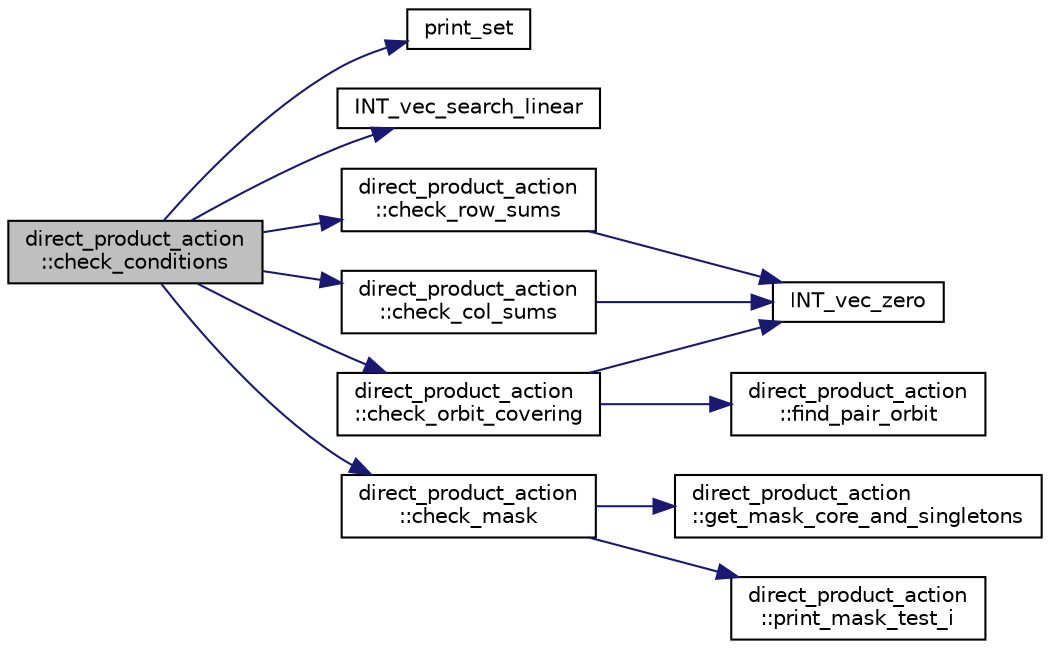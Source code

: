 digraph "direct_product_action::check_conditions"
{
  edge [fontname="Helvetica",fontsize="10",labelfontname="Helvetica",labelfontsize="10"];
  node [fontname="Helvetica",fontsize="10",shape=record];
  rankdir="LR";
  Node8 [label="direct_product_action\l::check_conditions",height=0.2,width=0.4,color="black", fillcolor="grey75", style="filled", fontcolor="black"];
  Node8 -> Node9 [color="midnightblue",fontsize="10",style="solid",fontname="Helvetica"];
  Node9 [label="print_set",height=0.2,width=0.4,color="black", fillcolor="white", style="filled",URL="$d0/dd1/blt_8h.html#a8c1a5fc71aea7ff31d181f0103196a24"];
  Node8 -> Node10 [color="midnightblue",fontsize="10",style="solid",fontname="Helvetica"];
  Node10 [label="INT_vec_search_linear",height=0.2,width=0.4,color="black", fillcolor="white", style="filled",URL="$d5/de2/foundations_2data__structures_2data__structures_8h.html#ad0aa35e081da3ba3cc8841bf086ba9aa"];
  Node8 -> Node11 [color="midnightblue",fontsize="10",style="solid",fontname="Helvetica"];
  Node11 [label="direct_product_action\l::check_orbit_covering",height=0.2,width=0.4,color="black", fillcolor="white", style="filled",URL="$d3/d78/classdirect__product__action.html#add0bec2a4f338ddf6d72b5391aa85577"];
  Node11 -> Node12 [color="midnightblue",fontsize="10",style="solid",fontname="Helvetica"];
  Node12 [label="INT_vec_zero",height=0.2,width=0.4,color="black", fillcolor="white", style="filled",URL="$df/dbf/sajeeb_8_c.html#aa8c9c7977203577026080f546fe4980f"];
  Node11 -> Node13 [color="midnightblue",fontsize="10",style="solid",fontname="Helvetica"];
  Node13 [label="direct_product_action\l::find_pair_orbit",height=0.2,width=0.4,color="black", fillcolor="white", style="filled",URL="$d3/d78/classdirect__product__action.html#a41cdbbf410f83a89a78c8eba8a9444d3"];
  Node8 -> Node14 [color="midnightblue",fontsize="10",style="solid",fontname="Helvetica"];
  Node14 [label="direct_product_action\l::check_row_sums",height=0.2,width=0.4,color="black", fillcolor="white", style="filled",URL="$d3/d78/classdirect__product__action.html#a6baece00c9e88c3db286af5741ddb231"];
  Node14 -> Node12 [color="midnightblue",fontsize="10",style="solid",fontname="Helvetica"];
  Node8 -> Node15 [color="midnightblue",fontsize="10",style="solid",fontname="Helvetica"];
  Node15 [label="direct_product_action\l::check_col_sums",height=0.2,width=0.4,color="black", fillcolor="white", style="filled",URL="$d3/d78/classdirect__product__action.html#aeb7000362da351e4780792aa37615e0a"];
  Node15 -> Node12 [color="midnightblue",fontsize="10",style="solid",fontname="Helvetica"];
  Node8 -> Node16 [color="midnightblue",fontsize="10",style="solid",fontname="Helvetica"];
  Node16 [label="direct_product_action\l::check_mask",height=0.2,width=0.4,color="black", fillcolor="white", style="filled",URL="$d3/d78/classdirect__product__action.html#a13f57884eb19d09a2d4c02245be0b79d"];
  Node16 -> Node17 [color="midnightblue",fontsize="10",style="solid",fontname="Helvetica"];
  Node17 [label="direct_product_action\l::get_mask_core_and_singletons",height=0.2,width=0.4,color="black", fillcolor="white", style="filled",URL="$d3/d78/classdirect__product__action.html#ae4f727a981af749984787ab3e770fd84"];
  Node16 -> Node18 [color="midnightblue",fontsize="10",style="solid",fontname="Helvetica"];
  Node18 [label="direct_product_action\l::print_mask_test_i",height=0.2,width=0.4,color="black", fillcolor="white", style="filled",URL="$d3/d78/classdirect__product__action.html#a0d4047ee65547f79208334e602644072"];
}
